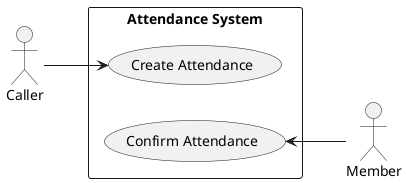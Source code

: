 @startuml AttendanceSubSystem

left to right direction

skinparam Monochrome true
skinparam Shadowing false
skinparam packageStyle rectangle

actor Caller
actor Member

rectangle "Attendance System" {
    Caller --> (Create Attendance)

    (Confirm Attendance) <-- Member
}

@enduml